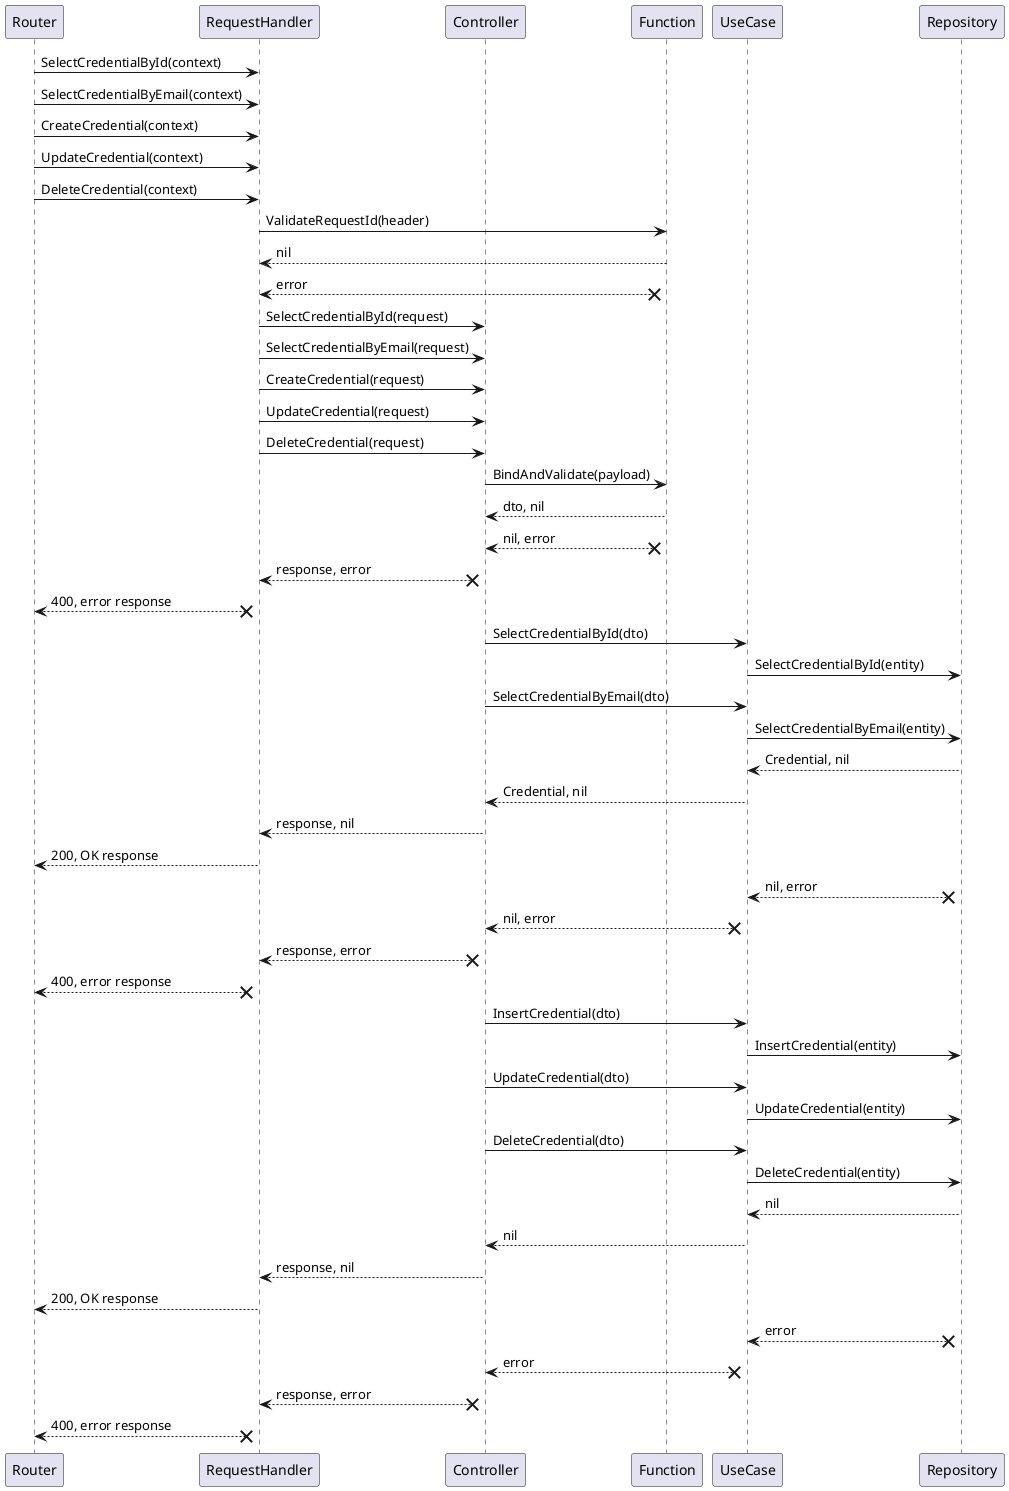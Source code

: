 @startuml
'https://plantuml.com/sequence-diagram

participant Router
participant RequestHandler as rh
participant Controller as ctrl
participant Function as func
participant UseCase as uc
participant Repository as repo

Router -> rh : SelectCredentialById(context)
Router -> rh : SelectCredentialByEmail(context)
Router -> rh : CreateCredential(context)
Router -> rh : UpdateCredential(context)
Router -> rh : DeleteCredential(context)
rh -> func : ValidateRequestId(header)
func --> rh : nil
func x--> rh : error
rh -> ctrl : SelectCredentialById(request)
rh -> ctrl : SelectCredentialByEmail(request)
rh -> ctrl : CreateCredential(request)
rh -> ctrl : UpdateCredential(request)
rh -> ctrl : DeleteCredential(request)
ctrl -> func : BindAndValidate(payload)
func --> ctrl : dto, nil
func x--> ctrl : nil, error
ctrl x--> rh : response, error
rh x--> Router : 400, error response
ctrl -> uc : SelectCredentialById(dto)
uc -> repo : SelectCredentialById(entity)
ctrl -> uc : SelectCredentialByEmail(dto)
uc -> repo : SelectCredentialByEmail(entity)
repo --> uc : Credential, nil
uc --> ctrl : Credential, nil
ctrl --> rh : response, nil
rh --> Router : 200, OK response
repo x--> uc : nil, error
uc x--> ctrl : nil, error
ctrl x--> rh : response, error
rh x--> Router : 400, error response
ctrl -> uc : InsertCredential(dto)
uc -> repo : InsertCredential(entity)
ctrl -> uc : UpdateCredential(dto)
uc -> repo : UpdateCredential(entity)
ctrl -> uc : DeleteCredential(dto)
uc -> repo : DeleteCredential(entity)
repo --> uc : nil
uc --> ctrl : nil
ctrl --> rh : response, nil
rh --> Router : 200, OK response
repo x--> uc : error
uc x--> ctrl : error
ctrl x--> rh : response, error
rh x--> Router : 400, error response

@enduml

